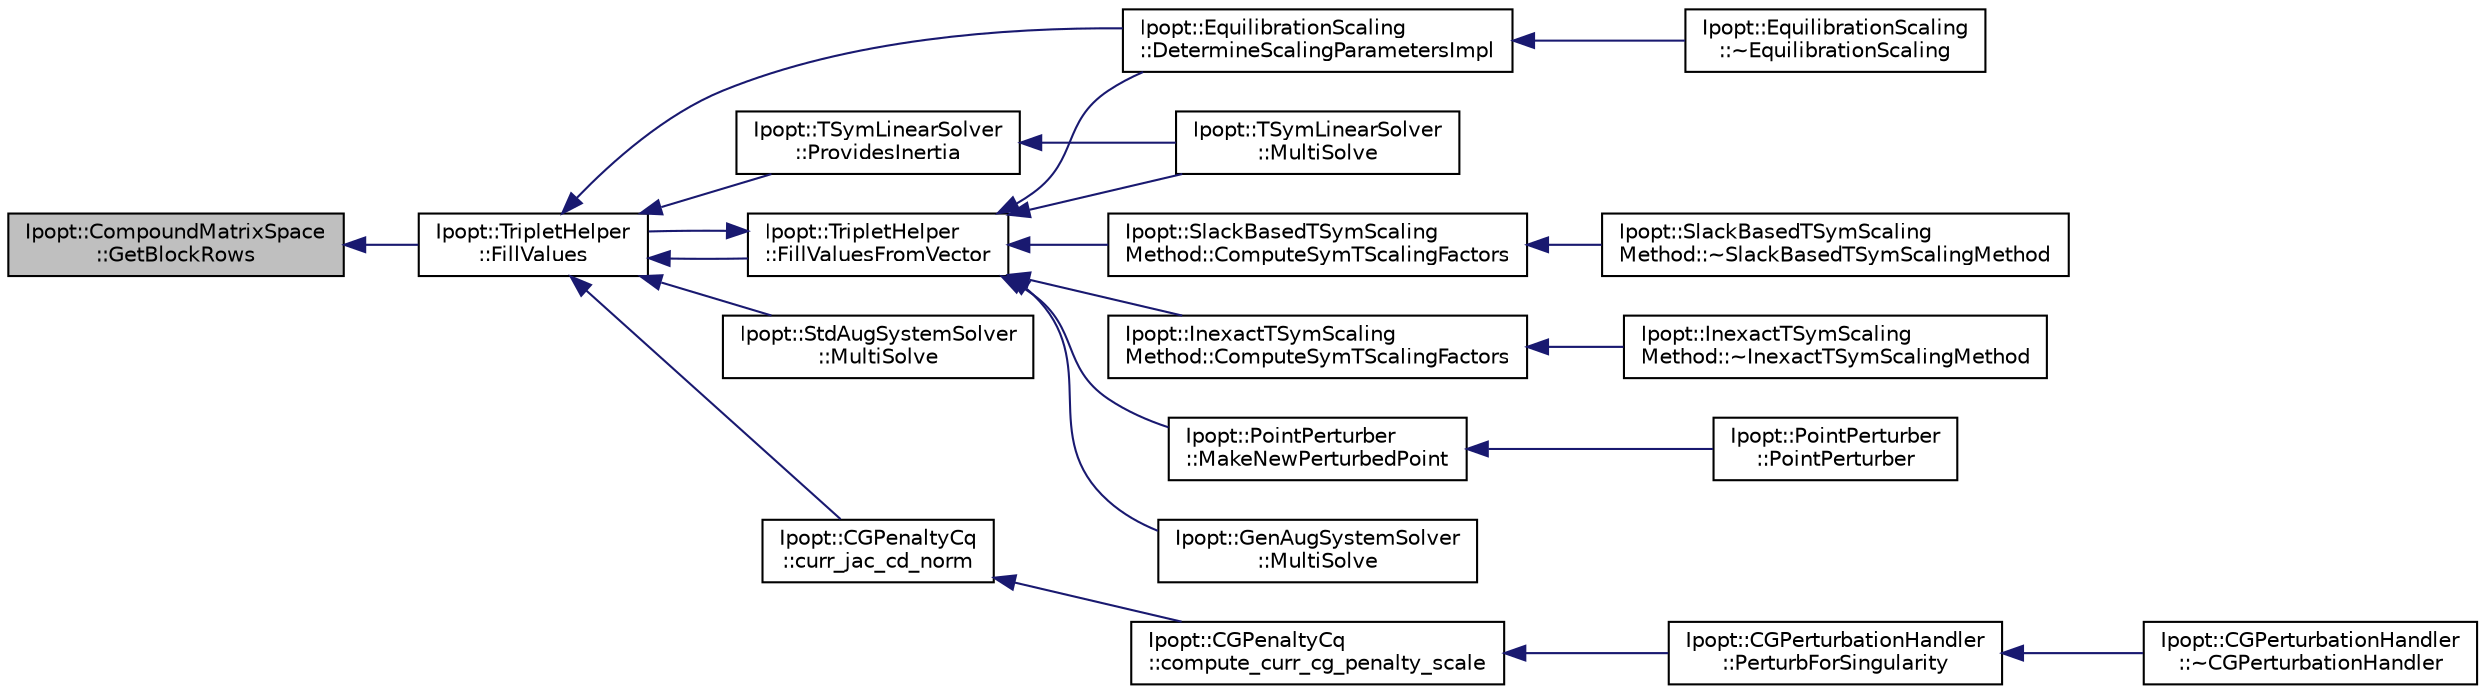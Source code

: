 digraph "Ipopt::CompoundMatrixSpace::GetBlockRows"
{
  edge [fontname="Helvetica",fontsize="10",labelfontname="Helvetica",labelfontsize="10"];
  node [fontname="Helvetica",fontsize="10",shape=record];
  rankdir="LR";
  Node33 [label="Ipopt::CompoundMatrixSpace\l::GetBlockRows",height=0.2,width=0.4,color="black", fillcolor="grey75", style="filled", fontcolor="black"];
  Node33 -> Node34 [dir="back",color="midnightblue",fontsize="10",style="solid",fontname="Helvetica"];
  Node34 [label="Ipopt::TripletHelper\l::FillValues",height=0.2,width=0.4,color="black", fillcolor="white", style="filled",URL="$de/d0a/class_ipopt_1_1_triplet_helper.html#a87e0edb9911be2f636fc08e66ed82fbe"];
  Node34 -> Node35 [dir="back",color="midnightblue",fontsize="10",style="solid",fontname="Helvetica"];
  Node35 [label="Ipopt::EquilibrationScaling\l::DetermineScalingParametersImpl",height=0.2,width=0.4,color="black", fillcolor="white", style="filled",URL="$d2/d97/class_ipopt_1_1_equilibration_scaling.html#abf0f8b124f1ec79e8fdfd0e6372518c8"];
  Node35 -> Node36 [dir="back",color="midnightblue",fontsize="10",style="solid",fontname="Helvetica"];
  Node36 [label="Ipopt::EquilibrationScaling\l::~EquilibrationScaling",height=0.2,width=0.4,color="black", fillcolor="white", style="filled",URL="$d2/d97/class_ipopt_1_1_equilibration_scaling.html#aaa90dcdc42921d83efe722c0f72b7d33"];
  Node34 -> Node37 [dir="back",color="midnightblue",fontsize="10",style="solid",fontname="Helvetica"];
  Node37 [label="Ipopt::StdAugSystemSolver\l::MultiSolve",height=0.2,width=0.4,color="black", fillcolor="white", style="filled",URL="$d0/d68/class_ipopt_1_1_std_aug_system_solver.html#a3f646270549b0191d44e99a7fdc2265d"];
  Node34 -> Node38 [dir="back",color="midnightblue",fontsize="10",style="solid",fontname="Helvetica"];
  Node38 [label="Ipopt::TSymLinearSolver\l::ProvidesInertia",height=0.2,width=0.4,color="black", fillcolor="white", style="filled",URL="$d0/d03/class_ipopt_1_1_t_sym_linear_solver.html#a2c0e3a27e478e45be252654a5c3cc386"];
  Node38 -> Node39 [dir="back",color="midnightblue",fontsize="10",style="solid",fontname="Helvetica"];
  Node39 [label="Ipopt::TSymLinearSolver\l::MultiSolve",height=0.2,width=0.4,color="black", fillcolor="white", style="filled",URL="$d0/d03/class_ipopt_1_1_t_sym_linear_solver.html#a69439490a9ee40fb6b9514b6a25f5a82"];
  Node34 -> Node40 [dir="back",color="midnightblue",fontsize="10",style="solid",fontname="Helvetica"];
  Node40 [label="Ipopt::CGPenaltyCq\l::curr_jac_cd_norm",height=0.2,width=0.4,color="black", fillcolor="white", style="filled",URL="$d6/daf/class_ipopt_1_1_c_g_penalty_cq.html#a1b7ae857feec1ac7706da2bd5f82db48"];
  Node40 -> Node41 [dir="back",color="midnightblue",fontsize="10",style="solid",fontname="Helvetica"];
  Node41 [label="Ipopt::CGPenaltyCq\l::compute_curr_cg_penalty_scale",height=0.2,width=0.4,color="black", fillcolor="white", style="filled",URL="$d6/daf/class_ipopt_1_1_c_g_penalty_cq.html#aa8f8abed0e16fb46d6f4b1c531b9b44a"];
  Node41 -> Node42 [dir="back",color="midnightblue",fontsize="10",style="solid",fontname="Helvetica"];
  Node42 [label="Ipopt::CGPerturbationHandler\l::PerturbForSingularity",height=0.2,width=0.4,color="black", fillcolor="white", style="filled",URL="$d6/d79/class_ipopt_1_1_c_g_perturbation_handler.html#ae85f4bb6bb44abacfec7205b178f0d79"];
  Node42 -> Node43 [dir="back",color="midnightblue",fontsize="10",style="solid",fontname="Helvetica"];
  Node43 [label="Ipopt::CGPerturbationHandler\l::~CGPerturbationHandler",height=0.2,width=0.4,color="black", fillcolor="white", style="filled",URL="$d6/d79/class_ipopt_1_1_c_g_perturbation_handler.html#a56463590f546c08977a7ffa89c1a5d19"];
  Node34 -> Node44 [dir="back",color="midnightblue",fontsize="10",style="solid",fontname="Helvetica"];
  Node44 [label="Ipopt::TripletHelper\l::FillValuesFromVector",height=0.2,width=0.4,color="black", fillcolor="white", style="filled",URL="$de/d0a/class_ipopt_1_1_triplet_helper.html#ad3cce4b1e80bfa8be2fc790a954f39ed"];
  Node44 -> Node45 [dir="back",color="midnightblue",fontsize="10",style="solid",fontname="Helvetica"];
  Node45 [label="Ipopt::InexactTSymScaling\lMethod::ComputeSymTScalingFactors",height=0.2,width=0.4,color="black", fillcolor="white", style="filled",URL="$d9/dc7/class_ipopt_1_1_inexact_t_sym_scaling_method.html#ad3a92076d0f8365e514e0b4855e0f16a"];
  Node45 -> Node46 [dir="back",color="midnightblue",fontsize="10",style="solid",fontname="Helvetica"];
  Node46 [label="Ipopt::InexactTSymScaling\lMethod::~InexactTSymScalingMethod",height=0.2,width=0.4,color="black", fillcolor="white", style="filled",URL="$d9/dc7/class_ipopt_1_1_inexact_t_sym_scaling_method.html#aa987818e7bae4dbd0514da985163922c"];
  Node44 -> Node35 [dir="back",color="midnightblue",fontsize="10",style="solid",fontname="Helvetica"];
  Node44 -> Node47 [dir="back",color="midnightblue",fontsize="10",style="solid",fontname="Helvetica"];
  Node47 [label="Ipopt::PointPerturber\l::MakeNewPerturbedPoint",height=0.2,width=0.4,color="black", fillcolor="white", style="filled",URL="$d1/dc1/class_ipopt_1_1_point_perturber.html#a88bec82424dd400c45be0efc92d08c54"];
  Node47 -> Node48 [dir="back",color="midnightblue",fontsize="10",style="solid",fontname="Helvetica"];
  Node48 [label="Ipopt::PointPerturber\l::PointPerturber",height=0.2,width=0.4,color="black", fillcolor="white", style="filled",URL="$d1/dc1/class_ipopt_1_1_point_perturber.html#a75b8c79374d99e3ff79bcfff9091a788"];
  Node44 -> Node49 [dir="back",color="midnightblue",fontsize="10",style="solid",fontname="Helvetica"];
  Node49 [label="Ipopt::GenAugSystemSolver\l::MultiSolve",height=0.2,width=0.4,color="black", fillcolor="white", style="filled",URL="$d3/d7a/class_ipopt_1_1_gen_aug_system_solver.html#ad38be8fb1547ec3921db9f1978252aa6"];
  Node44 -> Node50 [dir="back",color="midnightblue",fontsize="10",style="solid",fontname="Helvetica"];
  Node50 [label="Ipopt::SlackBasedTSymScaling\lMethod::ComputeSymTScalingFactors",height=0.2,width=0.4,color="black", fillcolor="white", style="filled",URL="$d4/d92/class_ipopt_1_1_slack_based_t_sym_scaling_method.html#aeaa6df66e1609a0e0c08d65cacb43880"];
  Node50 -> Node51 [dir="back",color="midnightblue",fontsize="10",style="solid",fontname="Helvetica"];
  Node51 [label="Ipopt::SlackBasedTSymScaling\lMethod::~SlackBasedTSymScalingMethod",height=0.2,width=0.4,color="black", fillcolor="white", style="filled",URL="$d4/d92/class_ipopt_1_1_slack_based_t_sym_scaling_method.html#a801b255bb68eb1871c85e7f0fd03bbc1"];
  Node44 -> Node39 [dir="back",color="midnightblue",fontsize="10",style="solid",fontname="Helvetica"];
  Node44 -> Node34 [dir="back",color="midnightblue",fontsize="10",style="solid",fontname="Helvetica"];
}
